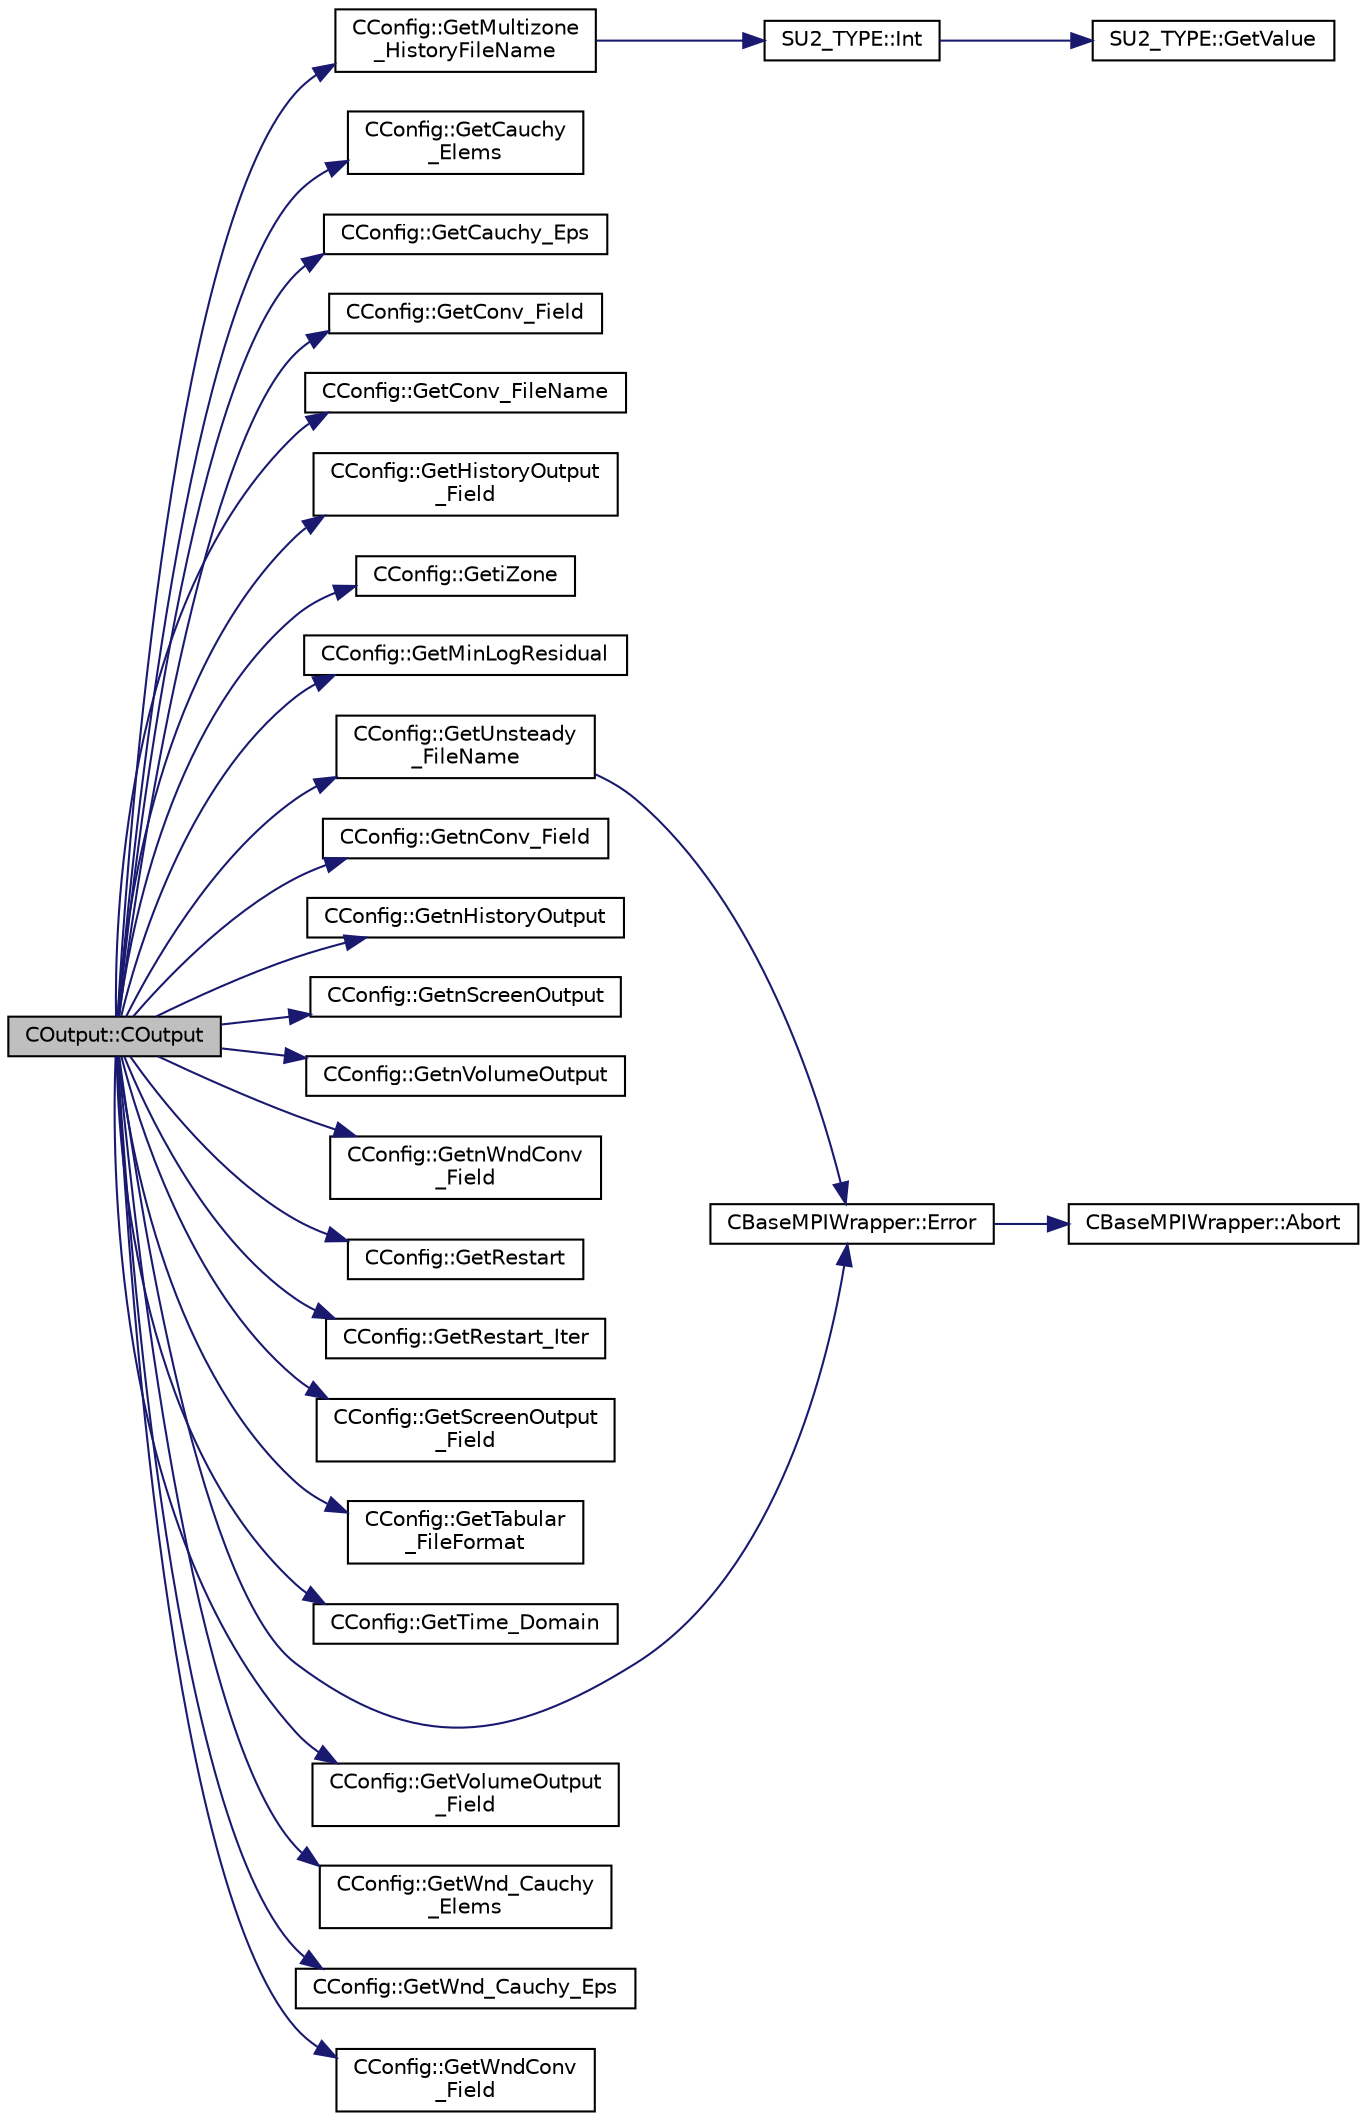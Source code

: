 digraph "COutput::COutput"
{
 // LATEX_PDF_SIZE
  edge [fontname="Helvetica",fontsize="10",labelfontname="Helvetica",labelfontsize="10"];
  node [fontname="Helvetica",fontsize="10",shape=record];
  rankdir="LR";
  Node1 [label="COutput::COutput",height=0.2,width=0.4,color="black", fillcolor="grey75", style="filled", fontcolor="black",tooltip="Constructor of the class."];
  Node1 -> Node2 [color="midnightblue",fontsize="10",style="solid",fontname="Helvetica"];
  Node2 [label="CBaseMPIWrapper::Error",height=0.2,width=0.4,color="black", fillcolor="white", style="filled",URL="$classCBaseMPIWrapper.html#a04457c47629bda56704e6a8804833eeb",tooltip=" "];
  Node2 -> Node3 [color="midnightblue",fontsize="10",style="solid",fontname="Helvetica"];
  Node3 [label="CBaseMPIWrapper::Abort",height=0.2,width=0.4,color="black", fillcolor="white", style="filled",URL="$classCBaseMPIWrapper.html#af7297d861dca86b45cf561b6ab642e8f",tooltip=" "];
  Node1 -> Node4 [color="midnightblue",fontsize="10",style="solid",fontname="Helvetica"];
  Node4 [label="CConfig::GetCauchy\l_Elems",height=0.2,width=0.4,color="black", fillcolor="white", style="filled",URL="$classCConfig.html#a45af91caecf4cb05f4ecac4e7a2d2097",tooltip="Get the number of iterations that are considered in the Cauchy convergence criteria."];
  Node1 -> Node5 [color="midnightblue",fontsize="10",style="solid",fontname="Helvetica"];
  Node5 [label="CConfig::GetCauchy_Eps",height=0.2,width=0.4,color="black", fillcolor="white", style="filled",URL="$classCConfig.html#a54d79b52fc5c4198157ef11582cbe0f0",tooltip="Get the value of convergence criteria for the Cauchy method in the direct, adjoint or linearized prob..."];
  Node1 -> Node6 [color="midnightblue",fontsize="10",style="solid",fontname="Helvetica"];
  Node6 [label="CConfig::GetConv_Field",height=0.2,width=0.4,color="black", fillcolor="white", style="filled",URL="$classCConfig.html#a5f9af0aa92f819a6c19d3f062d95d91f",tooltip="Get the convergence fields for monitoring."];
  Node1 -> Node7 [color="midnightblue",fontsize="10",style="solid",fontname="Helvetica"];
  Node7 [label="CConfig::GetConv_FileName",height=0.2,width=0.4,color="black", fillcolor="white", style="filled",URL="$classCConfig.html#a86d9f156005ee6bc4e29f40442401834",tooltip="Get the name of the file with the convergence history of the problem."];
  Node1 -> Node8 [color="midnightblue",fontsize="10",style="solid",fontname="Helvetica"];
  Node8 [label="CConfig::GetHistoryOutput\l_Field",height=0.2,width=0.4,color="black", fillcolor="white", style="filled",URL="$classCConfig.html#a0d621cd7f5ae0d10dd13fae610db028a",tooltip="Get the history output field iField."];
  Node1 -> Node9 [color="midnightblue",fontsize="10",style="solid",fontname="Helvetica"];
  Node9 [label="CConfig::GetiZone",height=0.2,width=0.4,color="black", fillcolor="white", style="filled",URL="$classCConfig.html#a1d6335b8fdef6fbcd9a08f7503d73ec1",tooltip="Provides the number of varaibles."];
  Node1 -> Node10 [color="midnightblue",fontsize="10",style="solid",fontname="Helvetica"];
  Node10 [label="CConfig::GetMinLogResidual",height=0.2,width=0.4,color="black", fillcolor="white", style="filled",URL="$classCConfig.html#ac84b4bb9dea8f738b0de0981c2d2fd1a",tooltip="Value of the minimum residual value (log10 scale)."];
  Node1 -> Node11 [color="midnightblue",fontsize="10",style="solid",fontname="Helvetica"];
  Node11 [label="CConfig::GetMultizone\l_HistoryFileName",height=0.2,width=0.4,color="black", fillcolor="white", style="filled",URL="$classCConfig.html#a4b0708e1037071c4b1bb0fc3ab910d27",tooltip="Append the zone index to the restart or the solution files."];
  Node11 -> Node12 [color="midnightblue",fontsize="10",style="solid",fontname="Helvetica"];
  Node12 [label="SU2_TYPE::Int",height=0.2,width=0.4,color="black", fillcolor="white", style="filled",URL="$namespaceSU2__TYPE.html#a6b48817766d8a6486caa2807a52f6bae",tooltip="Casts the primitive value to int (uses GetValue, already implemented for each type)."];
  Node12 -> Node13 [color="midnightblue",fontsize="10",style="solid",fontname="Helvetica"];
  Node13 [label="SU2_TYPE::GetValue",height=0.2,width=0.4,color="black", fillcolor="white", style="filled",URL="$namespaceSU2__TYPE.html#adf52a59d6f4e578f7915ec9abbf7cb22",tooltip="Get the (primitive) value of the datatype (needs to be specialized for active types)."];
  Node1 -> Node14 [color="midnightblue",fontsize="10",style="solid",fontname="Helvetica"];
  Node14 [label="CConfig::GetnConv_Field",height=0.2,width=0.4,color="black", fillcolor="white", style="filled",URL="$classCConfig.html#afa2401f582eb2f7210b27f87307c63a4",tooltip="Get the number of convergence monitoring fields for inner convergence monitoring. return Number of co..."];
  Node1 -> Node15 [color="midnightblue",fontsize="10",style="solid",fontname="Helvetica"];
  Node15 [label="CConfig::GetnHistoryOutput",height=0.2,width=0.4,color="black", fillcolor="white", style="filled",URL="$classCConfig.html#a782722f59658cefdcffe477fffd73f55",tooltip="Get the number of history output variables requested."];
  Node1 -> Node16 [color="midnightblue",fontsize="10",style="solid",fontname="Helvetica"];
  Node16 [label="CConfig::GetnScreenOutput",height=0.2,width=0.4,color="black", fillcolor="white", style="filled",URL="$classCConfig.html#a14e82049bc8b28475aa90d68e0a8c7af",tooltip="Get the number of screen output variables requested (maximum 6)"];
  Node1 -> Node17 [color="midnightblue",fontsize="10",style="solid",fontname="Helvetica"];
  Node17 [label="CConfig::GetnVolumeOutput",height=0.2,width=0.4,color="black", fillcolor="white", style="filled",URL="$classCConfig.html#a2e6ae015ae8b53dc0131076ddd8850c5",tooltip="Get the number of history output variables requested."];
  Node1 -> Node18 [color="midnightblue",fontsize="10",style="solid",fontname="Helvetica"];
  Node18 [label="CConfig::GetnWndConv\l_Field",height=0.2,width=0.4,color="black", fillcolor="white", style="filled",URL="$classCConfig.html#aed3b4ece9d4aa7636a66f4ad44c95e7c",tooltip="Get the number of convergence monitoring fields for time convergence monitoring. return Number of con..."];
  Node1 -> Node19 [color="midnightblue",fontsize="10",style="solid",fontname="Helvetica"];
  Node19 [label="CConfig::GetRestart",height=0.2,width=0.4,color="black", fillcolor="white", style="filled",URL="$classCConfig.html#ae55bdae4e8b4e61fd07a857005cc6799",tooltip="Provides the restart information."];
  Node1 -> Node20 [color="midnightblue",fontsize="10",style="solid",fontname="Helvetica"];
  Node20 [label="CConfig::GetRestart_Iter",height=0.2,width=0.4,color="black", fillcolor="white", style="filled",URL="$classCConfig.html#aeca467e3a7c02d72b28ade957614035c",tooltip="Get the restart iteration."];
  Node1 -> Node21 [color="midnightblue",fontsize="10",style="solid",fontname="Helvetica"];
  Node21 [label="CConfig::GetScreenOutput\l_Field",height=0.2,width=0.4,color="black", fillcolor="white", style="filled",URL="$classCConfig.html#a131c5280895f204bdf520c760c660837",tooltip="Get the screen output field iField."];
  Node1 -> Node22 [color="midnightblue",fontsize="10",style="solid",fontname="Helvetica"];
  Node22 [label="CConfig::GetTabular\l_FileFormat",height=0.2,width=0.4,color="black", fillcolor="white", style="filled",URL="$classCConfig.html#a4ac4d812d4065f2955d72733cd0c4f6f",tooltip="Get the format of the output solution."];
  Node1 -> Node23 [color="midnightblue",fontsize="10",style="solid",fontname="Helvetica"];
  Node23 [label="CConfig::GetTime_Domain",height=0.2,width=0.4,color="black", fillcolor="white", style="filled",URL="$classCConfig.html#a85d2e3cf43b77c63642c40c235b853f3",tooltip="Check if the multizone problem is solved for time domain."];
  Node1 -> Node24 [color="midnightblue",fontsize="10",style="solid",fontname="Helvetica"];
  Node24 [label="CConfig::GetUnsteady\l_FileName",height=0.2,width=0.4,color="black", fillcolor="white", style="filled",URL="$classCConfig.html#aace1a22e7f0858d832499e72a1415cd4",tooltip="Augment the input filename with the iteration number for an unsteady file."];
  Node24 -> Node2 [color="midnightblue",fontsize="10",style="solid",fontname="Helvetica"];
  Node1 -> Node25 [color="midnightblue",fontsize="10",style="solid",fontname="Helvetica"];
  Node25 [label="CConfig::GetVolumeOutput\l_Field",height=0.2,width=0.4,color="black", fillcolor="white", style="filled",URL="$classCConfig.html#a433d4611e28e1570f24d6a569fdb8c68",tooltip="Get the history output field iField."];
  Node1 -> Node26 [color="midnightblue",fontsize="10",style="solid",fontname="Helvetica"];
  Node26 [label="CConfig::GetWnd_Cauchy\l_Elems",height=0.2,width=0.4,color="black", fillcolor="white", style="filled",URL="$classCConfig.html#a0716bc4313328e0e653dd9c3ebb1f939",tooltip="Get the number of iterations that are considered in the Cauchy convergence criteria for the windowed ..."];
  Node1 -> Node27 [color="midnightblue",fontsize="10",style="solid",fontname="Helvetica"];
  Node27 [label="CConfig::GetWnd_Cauchy_Eps",height=0.2,width=0.4,color="black", fillcolor="white", style="filled",URL="$classCConfig.html#a1ce27a955069e46c24eb24c632417475",tooltip="Get the value of convergence criteria for the Cauchy method for the time averaged windowed objective ..."];
  Node1 -> Node28 [color="midnightblue",fontsize="10",style="solid",fontname="Helvetica"];
  Node28 [label="CConfig::GetWndConv\l_Field",height=0.2,width=0.4,color="black", fillcolor="white", style="filled",URL="$classCConfig.html#a6488e2c2719b113455703d26fabde70a",tooltip="Get functional that is going to be used to evaluate the convergence of the windowed time average of t..."];
}
